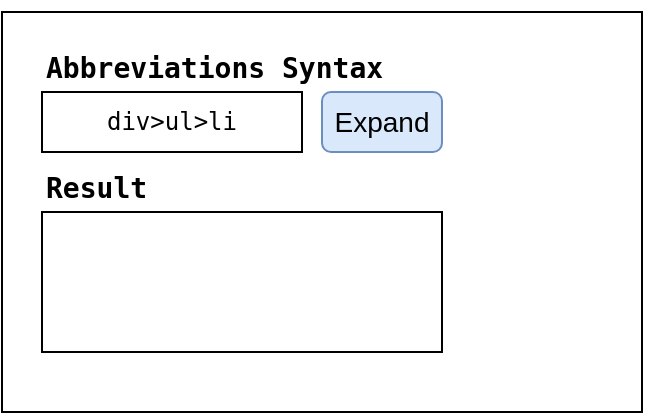 <mxfile version="22.1.16" type="device">
  <diagram name="Page-1" id="zz84zi7w2aZHHOXkVZlx">
    <mxGraphModel dx="843" dy="508" grid="1" gridSize="10" guides="1" tooltips="1" connect="1" arrows="1" fold="1" page="1" pageScale="1" pageWidth="850" pageHeight="1100" math="0" shadow="0">
      <root>
        <mxCell id="0" />
        <mxCell id="1" parent="0" />
        <mxCell id="QiNJm8DW8LiBt3anIEx7-3" value="" style="rounded=0;whiteSpace=wrap;html=1;" vertex="1" parent="1">
          <mxGeometry x="120" y="400" width="320" height="200" as="geometry" />
        </mxCell>
        <mxCell id="QiNJm8DW8LiBt3anIEx7-4" value="&lt;pre&gt;&lt;code&gt;div&amp;gt;ul&amp;gt;li&lt;/code&gt;&lt;/pre&gt;" style="rounded=0;whiteSpace=wrap;html=1;" vertex="1" parent="1">
          <mxGeometry x="140" y="440" width="130" height="30" as="geometry" />
        </mxCell>
        <mxCell id="QiNJm8DW8LiBt3anIEx7-6" value="Expand" style="rounded=1;whiteSpace=wrap;html=1;fillColor=#dae8fc;strokeColor=#6c8ebf;fontSize=14;" vertex="1" parent="1">
          <mxGeometry x="280" y="440" width="60" height="30" as="geometry" />
        </mxCell>
        <mxCell id="QiNJm8DW8LiBt3anIEx7-7" value="" style="rounded=0;whiteSpace=wrap;html=1;" vertex="1" parent="1">
          <mxGeometry x="140" y="500" width="200" height="70" as="geometry" />
        </mxCell>
        <mxCell id="QiNJm8DW8LiBt3anIEx7-8" value="&lt;pre&gt;&lt;h1&gt;&lt;font style=&quot;font-size: 14px;&quot;&gt;Abbreviations Syntax&lt;/font&gt;&lt;/h1&gt;&lt;/pre&gt;" style="text;html=1;strokeColor=none;fillColor=none;align=left;verticalAlign=middle;whiteSpace=wrap;rounded=0;" vertex="1" parent="1">
          <mxGeometry x="140" y="410" width="200" height="30" as="geometry" />
        </mxCell>
        <mxCell id="QiNJm8DW8LiBt3anIEx7-9" value="&lt;pre&gt;&lt;h1&gt;&lt;font style=&quot;font-size: 14px;&quot;&gt;Result&lt;/font&gt;&lt;/h1&gt;&lt;/pre&gt;" style="text;html=1;strokeColor=none;fillColor=none;align=left;verticalAlign=middle;whiteSpace=wrap;rounded=0;" vertex="1" parent="1">
          <mxGeometry x="140" y="470" width="200" height="30" as="geometry" />
        </mxCell>
      </root>
    </mxGraphModel>
  </diagram>
</mxfile>
